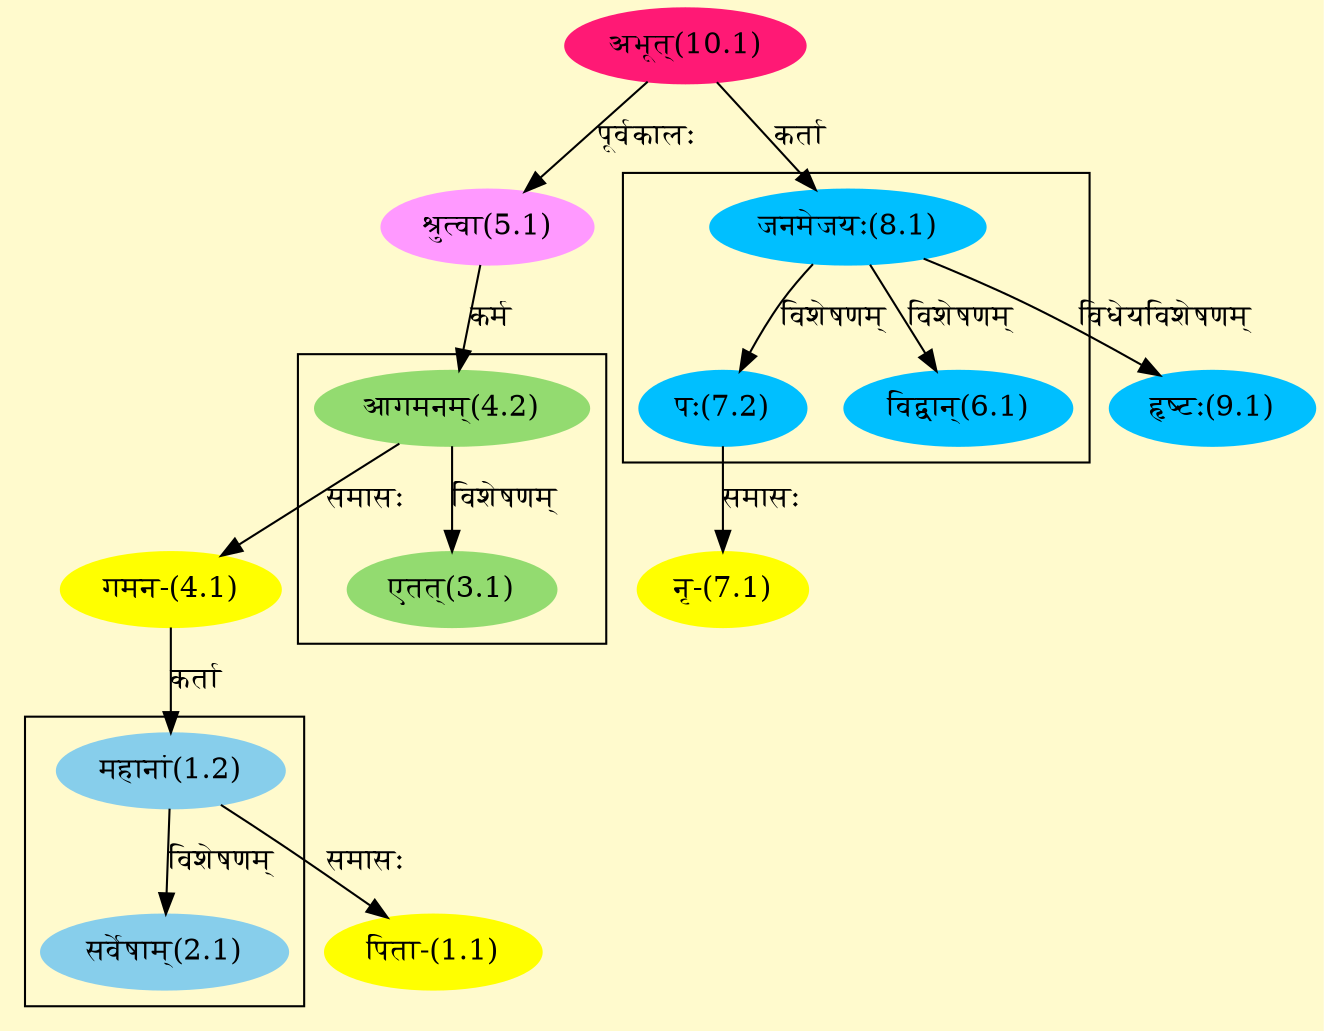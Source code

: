 digraph G{
rankdir=BT;
 compound=true;
 bgcolor="lemonchiffon1";

subgraph cluster_1{
Node2_1 [style=filled, color="#87CEEB" label = "सर्वेषाम्(2.1)"]
Node1_2 [style=filled, color="#87CEEB" label = "महानां(1.2)"]

}

subgraph cluster_2{
Node3_1 [style=filled, color="#93DB70" label = "एतत्(3.1)"]
Node4_2 [style=filled, color="#93DB70" label = "आगमनम्(4.2)"]

}

subgraph cluster_3{
Node6_1 [style=filled, color="#00BFFF" label = "विद्वान्(6.1)"]
Node8_1 [style=filled, color="#00BFFF" label = "जनमेजयः(8.1)"]
Node7_2 [style=filled, color="#00BFFF" label = "पः(7.2)"]

}
Node1_1 [style=filled, color="#FFFF00" label = "पिता-(1.1)"]
Node1_2 [style=filled, color="#87CEEB" label = "महानां(1.2)"]
Node4_1 [style=filled, color="#FFFF00" label = "गमन-(4.1)"]
Node4_2 [style=filled, color="#93DB70" label = "आगमनम्(4.2)"]
Node5_1 [style=filled, color="#FF99FF" label = "श्रुत्वा(5.1)"]
Node10_1 [style=filled, color="#FF1975" label = "अभूत्(10.1)"]
Node7_1 [style=filled, color="#FFFF00" label = "नृ-(7.1)"]
Node7_2 [style=filled, color="#00BFFF" label = "पः(7.2)"]
Node8_1 [style=filled, color="#00BFFF" label = "जनमेजयः(8.1)"]
Node9_1 [style=filled, color="#00BFFF" label = "हृष्टः(9.1)"]
/* Start of Relations section */

Node1_1 -> Node1_2 [  label="समासः"  dir="back" ]
Node1_2 -> Node4_1 [  label="कर्ता"  dir="back" ]
Node2_1 -> Node1_2 [  label="विशेषणम्"  dir="back" ]
Node3_1 -> Node4_2 [  label="विशेषणम्"  dir="back" ]
Node4_1 -> Node4_2 [  label="समासः"  dir="back" ]
Node4_2 -> Node5_1 [  label="कर्म"  dir="back" ]
Node5_1 -> Node10_1 [  label="पूर्वकालः"  dir="back" ]
Node6_1 -> Node8_1 [  label="विशेषणम्"  dir="back" ]
Node7_1 -> Node7_2 [  label="समासः"  dir="back" ]
Node7_2 -> Node8_1 [  label="विशेषणम्"  dir="back" ]
Node8_1 -> Node10_1 [  label="कर्ता"  dir="back" ]
Node9_1 -> Node8_1 [  label="विधेयविशेषणम्"  dir="back" ]
}
